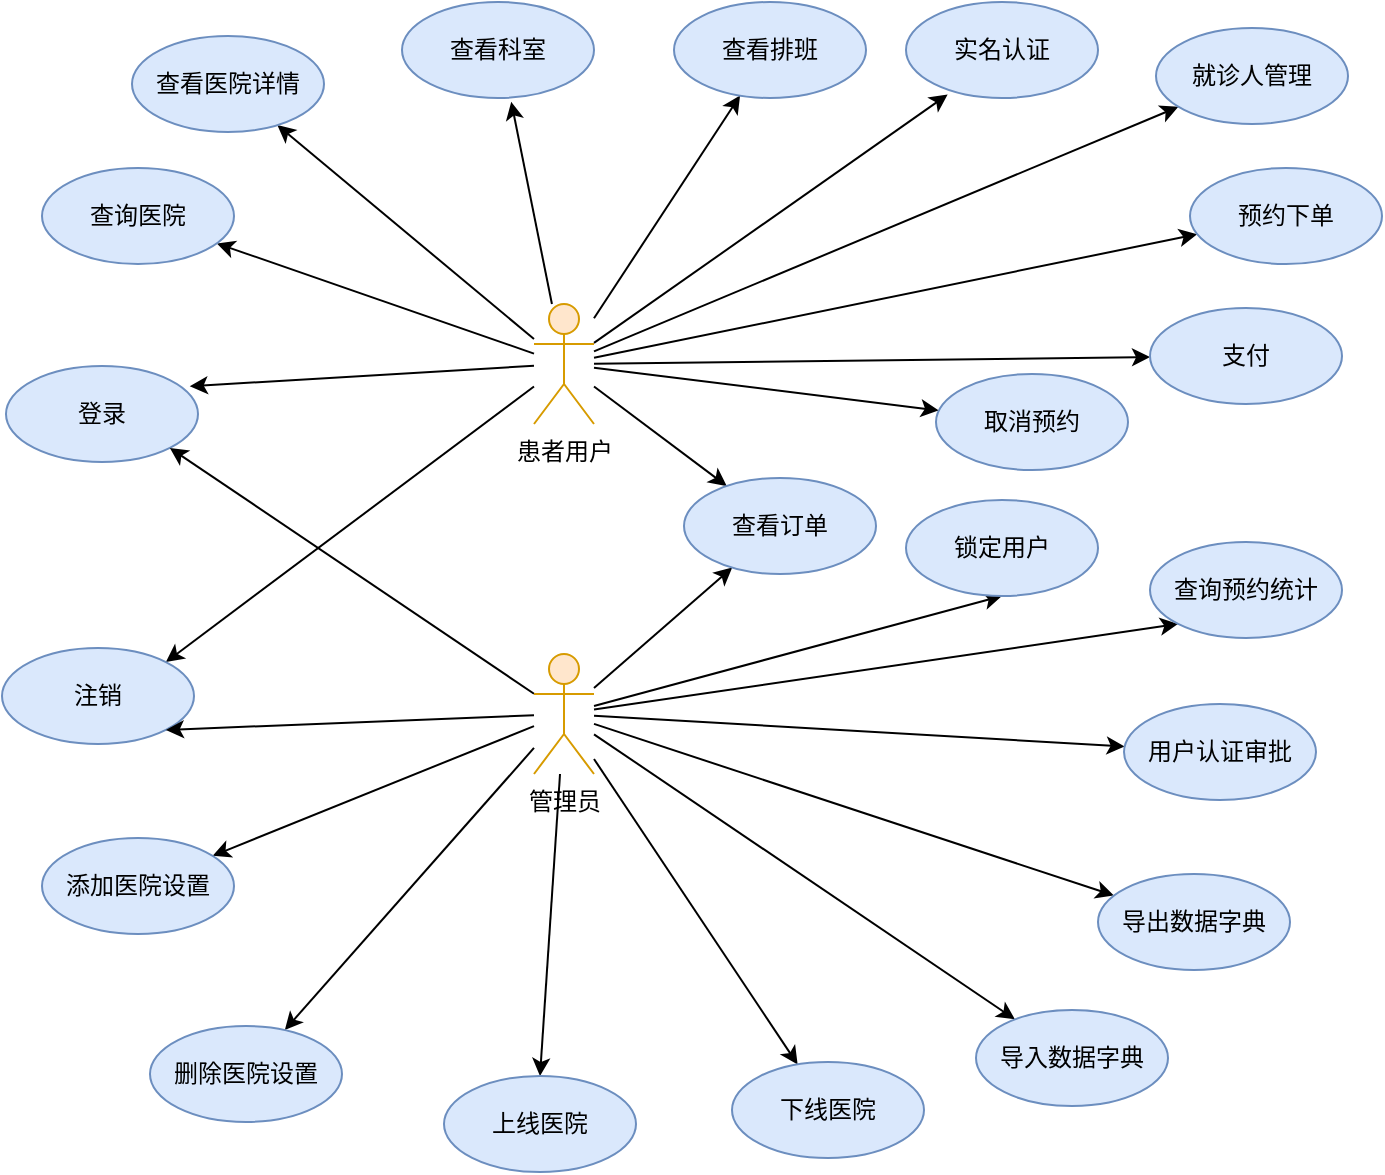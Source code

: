 <mxfile version="20.8.22" type="github"><diagram name="第 1 页" id="YCI4z4WlGQqDByoZ-9i7"><mxGraphModel dx="1468" dy="849" grid="0" gridSize="10" guides="1" tooltips="1" connect="1" arrows="1" fold="1" page="1" pageScale="1" pageWidth="1169" pageHeight="827" math="0" shadow="0"><root><mxCell id="0"/><mxCell id="1" parent="0"/><mxCell id="9EnHyzGD4xpAkGov8vKS-30" style="edgeStyle=none;rounded=0;orthogonalLoop=1;jettySize=auto;html=1;entryX=0.957;entryY=0.211;entryDx=0;entryDy=0;entryPerimeter=0;fontFamily=Times New Roman;" edge="1" parent="1" source="9EnHyzGD4xpAkGov8vKS-1" target="9EnHyzGD4xpAkGov8vKS-2"><mxGeometry relative="1" as="geometry"/></mxCell><mxCell id="9EnHyzGD4xpAkGov8vKS-31" style="edgeStyle=none;rounded=0;orthogonalLoop=1;jettySize=auto;html=1;entryX=1;entryY=0;entryDx=0;entryDy=0;fontFamily=Times New Roman;" edge="1" parent="1" source="9EnHyzGD4xpAkGov8vKS-1" target="9EnHyzGD4xpAkGov8vKS-17"><mxGeometry relative="1" as="geometry"/></mxCell><mxCell id="9EnHyzGD4xpAkGov8vKS-67" style="edgeStyle=none;rounded=0;orthogonalLoop=1;jettySize=auto;html=1;fontFamily=Times New Roman;" edge="1" parent="1" source="9EnHyzGD4xpAkGov8vKS-1" target="9EnHyzGD4xpAkGov8vKS-43"><mxGeometry relative="1" as="geometry"/></mxCell><mxCell id="9EnHyzGD4xpAkGov8vKS-68" style="edgeStyle=none;rounded=0;orthogonalLoop=1;jettySize=auto;html=1;fontFamily=Times New Roman;" edge="1" parent="1" source="9EnHyzGD4xpAkGov8vKS-1" target="9EnHyzGD4xpAkGov8vKS-44"><mxGeometry relative="1" as="geometry"/></mxCell><mxCell id="9EnHyzGD4xpAkGov8vKS-69" style="edgeStyle=none;rounded=0;orthogonalLoop=1;jettySize=auto;html=1;fontFamily=Times New Roman;" edge="1" parent="1" source="9EnHyzGD4xpAkGov8vKS-1"><mxGeometry relative="1" as="geometry"><mxPoint x="452.636" y="185.909" as="targetPoint"/></mxGeometry></mxCell><mxCell id="9EnHyzGD4xpAkGov8vKS-70" style="edgeStyle=none;rounded=0;orthogonalLoop=1;jettySize=auto;html=1;fontFamily=Times New Roman;" edge="1" parent="1" source="9EnHyzGD4xpAkGov8vKS-1" target="9EnHyzGD4xpAkGov8vKS-46"><mxGeometry relative="1" as="geometry"/></mxCell><mxCell id="9EnHyzGD4xpAkGov8vKS-71" style="edgeStyle=none;rounded=0;orthogonalLoop=1;jettySize=auto;html=1;entryX=0.217;entryY=0.964;entryDx=0;entryDy=0;entryPerimeter=0;fontFamily=Times New Roman;" edge="1" parent="1" source="9EnHyzGD4xpAkGov8vKS-1" target="9EnHyzGD4xpAkGov8vKS-47"><mxGeometry relative="1" as="geometry"/></mxCell><mxCell id="9EnHyzGD4xpAkGov8vKS-72" style="edgeStyle=none;rounded=0;orthogonalLoop=1;jettySize=auto;html=1;fontFamily=Times New Roman;" edge="1" parent="1" source="9EnHyzGD4xpAkGov8vKS-1" target="9EnHyzGD4xpAkGov8vKS-48"><mxGeometry relative="1" as="geometry"/></mxCell><mxCell id="9EnHyzGD4xpAkGov8vKS-73" style="edgeStyle=none;rounded=0;orthogonalLoop=1;jettySize=auto;html=1;fontFamily=Times New Roman;" edge="1" parent="1" source="9EnHyzGD4xpAkGov8vKS-1" target="9EnHyzGD4xpAkGov8vKS-50"><mxGeometry relative="1" as="geometry"/></mxCell><mxCell id="9EnHyzGD4xpAkGov8vKS-74" style="edgeStyle=none;rounded=0;orthogonalLoop=1;jettySize=auto;html=1;fontFamily=Times New Roman;" edge="1" parent="1" source="9EnHyzGD4xpAkGov8vKS-1" target="9EnHyzGD4xpAkGov8vKS-52"><mxGeometry relative="1" as="geometry"/></mxCell><mxCell id="9EnHyzGD4xpAkGov8vKS-76" style="edgeStyle=none;rounded=0;orthogonalLoop=1;jettySize=auto;html=1;fontFamily=Times New Roman;" edge="1" parent="1" source="9EnHyzGD4xpAkGov8vKS-1" target="9EnHyzGD4xpAkGov8vKS-51"><mxGeometry relative="1" as="geometry"/></mxCell><mxCell id="9EnHyzGD4xpAkGov8vKS-77" style="edgeStyle=none;rounded=0;orthogonalLoop=1;jettySize=auto;html=1;fontFamily=Times New Roman;" edge="1" parent="1" source="9EnHyzGD4xpAkGov8vKS-1" target="9EnHyzGD4xpAkGov8vKS-55"><mxGeometry relative="1" as="geometry"/></mxCell><mxCell id="9EnHyzGD4xpAkGov8vKS-1" value="患者用户" style="shape=umlActor;verticalLabelPosition=bottom;verticalAlign=top;html=1;fillColor=#ffe6cc;strokeColor=#d79b00;" vertex="1" parent="1"><mxGeometry x="464" y="287" width="30" height="60" as="geometry"/></mxCell><mxCell id="9EnHyzGD4xpAkGov8vKS-2" value="登录" style="ellipse;whiteSpace=wrap;html=1;fillColor=#dae8fc;strokeColor=#6c8ebf;" vertex="1" parent="1"><mxGeometry x="200" y="318" width="96" height="48" as="geometry"/></mxCell><mxCell id="9EnHyzGD4xpAkGov8vKS-17" value="注销" style="ellipse;whiteSpace=wrap;html=1;fillColor=#dae8fc;strokeColor=#6c8ebf;" vertex="1" parent="1"><mxGeometry x="198" y="459" width="96" height="48" as="geometry"/></mxCell><mxCell id="9EnHyzGD4xpAkGov8vKS-28" style="rounded=0;orthogonalLoop=1;jettySize=auto;html=1;entryX=1;entryY=1;entryDx=0;entryDy=0;fontFamily=Times New Roman;" edge="1" parent="1" source="9EnHyzGD4xpAkGov8vKS-23" target="9EnHyzGD4xpAkGov8vKS-17"><mxGeometry relative="1" as="geometry"/></mxCell><mxCell id="9EnHyzGD4xpAkGov8vKS-29" style="edgeStyle=none;rounded=0;orthogonalLoop=1;jettySize=auto;html=1;entryX=1;entryY=1;entryDx=0;entryDy=0;fontFamily=Times New Roman;" edge="1" parent="1" source="9EnHyzGD4xpAkGov8vKS-23" target="9EnHyzGD4xpAkGov8vKS-2"><mxGeometry relative="1" as="geometry"/></mxCell><mxCell id="9EnHyzGD4xpAkGov8vKS-78" style="edgeStyle=none;rounded=0;orthogonalLoop=1;jettySize=auto;html=1;fontFamily=Times New Roman;" edge="1" parent="1" source="9EnHyzGD4xpAkGov8vKS-23" target="9EnHyzGD4xpAkGov8vKS-55"><mxGeometry relative="1" as="geometry"/></mxCell><mxCell id="9EnHyzGD4xpAkGov8vKS-79" style="edgeStyle=none;rounded=0;orthogonalLoop=1;jettySize=auto;html=1;entryX=0.5;entryY=1;entryDx=0;entryDy=0;fontFamily=Times New Roman;" edge="1" parent="1" source="9EnHyzGD4xpAkGov8vKS-23" target="9EnHyzGD4xpAkGov8vKS-39"><mxGeometry relative="1" as="geometry"/></mxCell><mxCell id="9EnHyzGD4xpAkGov8vKS-80" style="edgeStyle=none;rounded=0;orthogonalLoop=1;jettySize=auto;html=1;entryX=0;entryY=1;entryDx=0;entryDy=0;fontFamily=Times New Roman;" edge="1" parent="1" source="9EnHyzGD4xpAkGov8vKS-23" target="9EnHyzGD4xpAkGov8vKS-42"><mxGeometry relative="1" as="geometry"/></mxCell><mxCell id="9EnHyzGD4xpAkGov8vKS-81" style="edgeStyle=none;rounded=0;orthogonalLoop=1;jettySize=auto;html=1;fontFamily=Times New Roman;" edge="1" parent="1" source="9EnHyzGD4xpAkGov8vKS-23" target="9EnHyzGD4xpAkGov8vKS-40"><mxGeometry relative="1" as="geometry"/></mxCell><mxCell id="9EnHyzGD4xpAkGov8vKS-82" style="edgeStyle=none;rounded=0;orthogonalLoop=1;jettySize=auto;html=1;fontFamily=Times New Roman;" edge="1" parent="1" source="9EnHyzGD4xpAkGov8vKS-23" target="9EnHyzGD4xpAkGov8vKS-36"><mxGeometry relative="1" as="geometry"/></mxCell><mxCell id="9EnHyzGD4xpAkGov8vKS-83" style="edgeStyle=none;rounded=0;orthogonalLoop=1;jettySize=auto;html=1;fontFamily=Times New Roman;" edge="1" parent="1" source="9EnHyzGD4xpAkGov8vKS-23" target="9EnHyzGD4xpAkGov8vKS-38"><mxGeometry relative="1" as="geometry"/></mxCell><mxCell id="9EnHyzGD4xpAkGov8vKS-84" style="edgeStyle=none;rounded=0;orthogonalLoop=1;jettySize=auto;html=1;fontFamily=Times New Roman;" edge="1" parent="1" source="9EnHyzGD4xpAkGov8vKS-23" target="9EnHyzGD4xpAkGov8vKS-35"><mxGeometry relative="1" as="geometry"/></mxCell><mxCell id="9EnHyzGD4xpAkGov8vKS-85" style="edgeStyle=none;rounded=0;orthogonalLoop=1;jettySize=auto;html=1;entryX=0.5;entryY=0;entryDx=0;entryDy=0;fontFamily=Times New Roman;" edge="1" parent="1" source="9EnHyzGD4xpAkGov8vKS-23" target="9EnHyzGD4xpAkGov8vKS-34"><mxGeometry relative="1" as="geometry"/></mxCell><mxCell id="9EnHyzGD4xpAkGov8vKS-86" style="edgeStyle=none;rounded=0;orthogonalLoop=1;jettySize=auto;html=1;fontFamily=Times New Roman;" edge="1" parent="1" source="9EnHyzGD4xpAkGov8vKS-23" target="9EnHyzGD4xpAkGov8vKS-33"><mxGeometry relative="1" as="geometry"/></mxCell><mxCell id="9EnHyzGD4xpAkGov8vKS-87" style="edgeStyle=none;rounded=0;orthogonalLoop=1;jettySize=auto;html=1;fontFamily=Times New Roman;" edge="1" parent="1" source="9EnHyzGD4xpAkGov8vKS-23" target="9EnHyzGD4xpAkGov8vKS-32"><mxGeometry relative="1" as="geometry"/></mxCell><mxCell id="9EnHyzGD4xpAkGov8vKS-23" value="管理员" style="shape=umlActor;verticalLabelPosition=bottom;verticalAlign=top;html=1;fillColor=#ffe6cc;strokeColor=#d79b00;" vertex="1" parent="1"><mxGeometry x="464" y="462" width="30" height="60" as="geometry"/></mxCell><mxCell id="9EnHyzGD4xpAkGov8vKS-32" value="添加医院设置" style="ellipse;whiteSpace=wrap;html=1;fillColor=#dae8fc;strokeColor=#6c8ebf;" vertex="1" parent="1"><mxGeometry x="218" y="554" width="96" height="48" as="geometry"/></mxCell><mxCell id="9EnHyzGD4xpAkGov8vKS-33" value="删除医院设置" style="ellipse;whiteSpace=wrap;html=1;fillColor=#dae8fc;strokeColor=#6c8ebf;" vertex="1" parent="1"><mxGeometry x="272" y="648" width="96" height="48" as="geometry"/></mxCell><mxCell id="9EnHyzGD4xpAkGov8vKS-34" value="上线医院" style="ellipse;whiteSpace=wrap;html=1;fillColor=#dae8fc;strokeColor=#6c8ebf;" vertex="1" parent="1"><mxGeometry x="419" y="673" width="96" height="48" as="geometry"/></mxCell><mxCell id="9EnHyzGD4xpAkGov8vKS-35" value="下线医院" style="ellipse;whiteSpace=wrap;html=1;fillColor=#dae8fc;strokeColor=#6c8ebf;" vertex="1" parent="1"><mxGeometry x="563" y="666" width="96" height="48" as="geometry"/></mxCell><mxCell id="9EnHyzGD4xpAkGov8vKS-36" value="导出数据字典" style="ellipse;whiteSpace=wrap;html=1;fillColor=#dae8fc;strokeColor=#6c8ebf;" vertex="1" parent="1"><mxGeometry x="746" y="572" width="96" height="48" as="geometry"/></mxCell><mxCell id="9EnHyzGD4xpAkGov8vKS-38" value="导入数据字典" style="ellipse;whiteSpace=wrap;html=1;fillColor=#dae8fc;strokeColor=#6c8ebf;" vertex="1" parent="1"><mxGeometry x="685" y="640" width="96" height="48" as="geometry"/></mxCell><mxCell id="9EnHyzGD4xpAkGov8vKS-39" value="锁定用户" style="ellipse;whiteSpace=wrap;html=1;fillColor=#dae8fc;strokeColor=#6c8ebf;" vertex="1" parent="1"><mxGeometry x="650" y="385" width="96" height="48" as="geometry"/></mxCell><mxCell id="9EnHyzGD4xpAkGov8vKS-40" value="用户认证审批" style="ellipse;whiteSpace=wrap;html=1;fillColor=#dae8fc;strokeColor=#6c8ebf;" vertex="1" parent="1"><mxGeometry x="759" y="487" width="96" height="48" as="geometry"/></mxCell><mxCell id="9EnHyzGD4xpAkGov8vKS-42" value="查询预约统计" style="ellipse;whiteSpace=wrap;html=1;fillColor=#dae8fc;strokeColor=#6c8ebf;" vertex="1" parent="1"><mxGeometry x="772" y="406" width="96" height="48" as="geometry"/></mxCell><mxCell id="9EnHyzGD4xpAkGov8vKS-43" value="查询医院" style="ellipse;whiteSpace=wrap;html=1;fillColor=#dae8fc;strokeColor=#6c8ebf;" vertex="1" parent="1"><mxGeometry x="218" y="219" width="96" height="48" as="geometry"/></mxCell><mxCell id="9EnHyzGD4xpAkGov8vKS-44" value="查看医院详情" style="ellipse;whiteSpace=wrap;html=1;fillColor=#dae8fc;strokeColor=#6c8ebf;" vertex="1" parent="1"><mxGeometry x="263" y="153" width="96" height="48" as="geometry"/></mxCell><mxCell id="9EnHyzGD4xpAkGov8vKS-45" value="查看科室" style="ellipse;whiteSpace=wrap;html=1;fillColor=#dae8fc;strokeColor=#6c8ebf;" vertex="1" parent="1"><mxGeometry x="398" y="136" width="96" height="48" as="geometry"/></mxCell><mxCell id="9EnHyzGD4xpAkGov8vKS-46" value="查看排班" style="ellipse;whiteSpace=wrap;html=1;fillColor=#dae8fc;strokeColor=#6c8ebf;" vertex="1" parent="1"><mxGeometry x="534" y="136" width="96" height="48" as="geometry"/></mxCell><mxCell id="9EnHyzGD4xpAkGov8vKS-47" value="实名认证" style="ellipse;whiteSpace=wrap;html=1;fillColor=#dae8fc;strokeColor=#6c8ebf;" vertex="1" parent="1"><mxGeometry x="650" y="136" width="96" height="48" as="geometry"/></mxCell><mxCell id="9EnHyzGD4xpAkGov8vKS-48" value="就诊人管理" style="ellipse;whiteSpace=wrap;html=1;fillColor=#dae8fc;strokeColor=#6c8ebf;" vertex="1" parent="1"><mxGeometry x="775" y="149" width="96" height="48" as="geometry"/></mxCell><mxCell id="9EnHyzGD4xpAkGov8vKS-49" style="edgeStyle=none;rounded=0;orthogonalLoop=1;jettySize=auto;html=1;exitX=1;exitY=1;exitDx=0;exitDy=0;fontFamily=Times New Roman;" edge="1" parent="1" source="9EnHyzGD4xpAkGov8vKS-46" target="9EnHyzGD4xpAkGov8vKS-46"><mxGeometry relative="1" as="geometry"/></mxCell><mxCell id="9EnHyzGD4xpAkGov8vKS-50" value="预约下单" style="ellipse;whiteSpace=wrap;html=1;fillColor=#dae8fc;strokeColor=#6c8ebf;" vertex="1" parent="1"><mxGeometry x="792" y="219" width="96" height="48" as="geometry"/></mxCell><mxCell id="9EnHyzGD4xpAkGov8vKS-51" value="取消预约" style="ellipse;whiteSpace=wrap;html=1;fillColor=#dae8fc;strokeColor=#6c8ebf;" vertex="1" parent="1"><mxGeometry x="665" y="322" width="96" height="48" as="geometry"/></mxCell><mxCell id="9EnHyzGD4xpAkGov8vKS-52" value="支付" style="ellipse;whiteSpace=wrap;html=1;fillColor=#dae8fc;strokeColor=#6c8ebf;" vertex="1" parent="1"><mxGeometry x="772" y="289" width="96" height="48" as="geometry"/></mxCell><mxCell id="9EnHyzGD4xpAkGov8vKS-55" value="查看订单" style="ellipse;whiteSpace=wrap;html=1;fillColor=#dae8fc;strokeColor=#6c8ebf;" vertex="1" parent="1"><mxGeometry x="539" y="374" width="96" height="48" as="geometry"/></mxCell></root></mxGraphModel></diagram></mxfile>